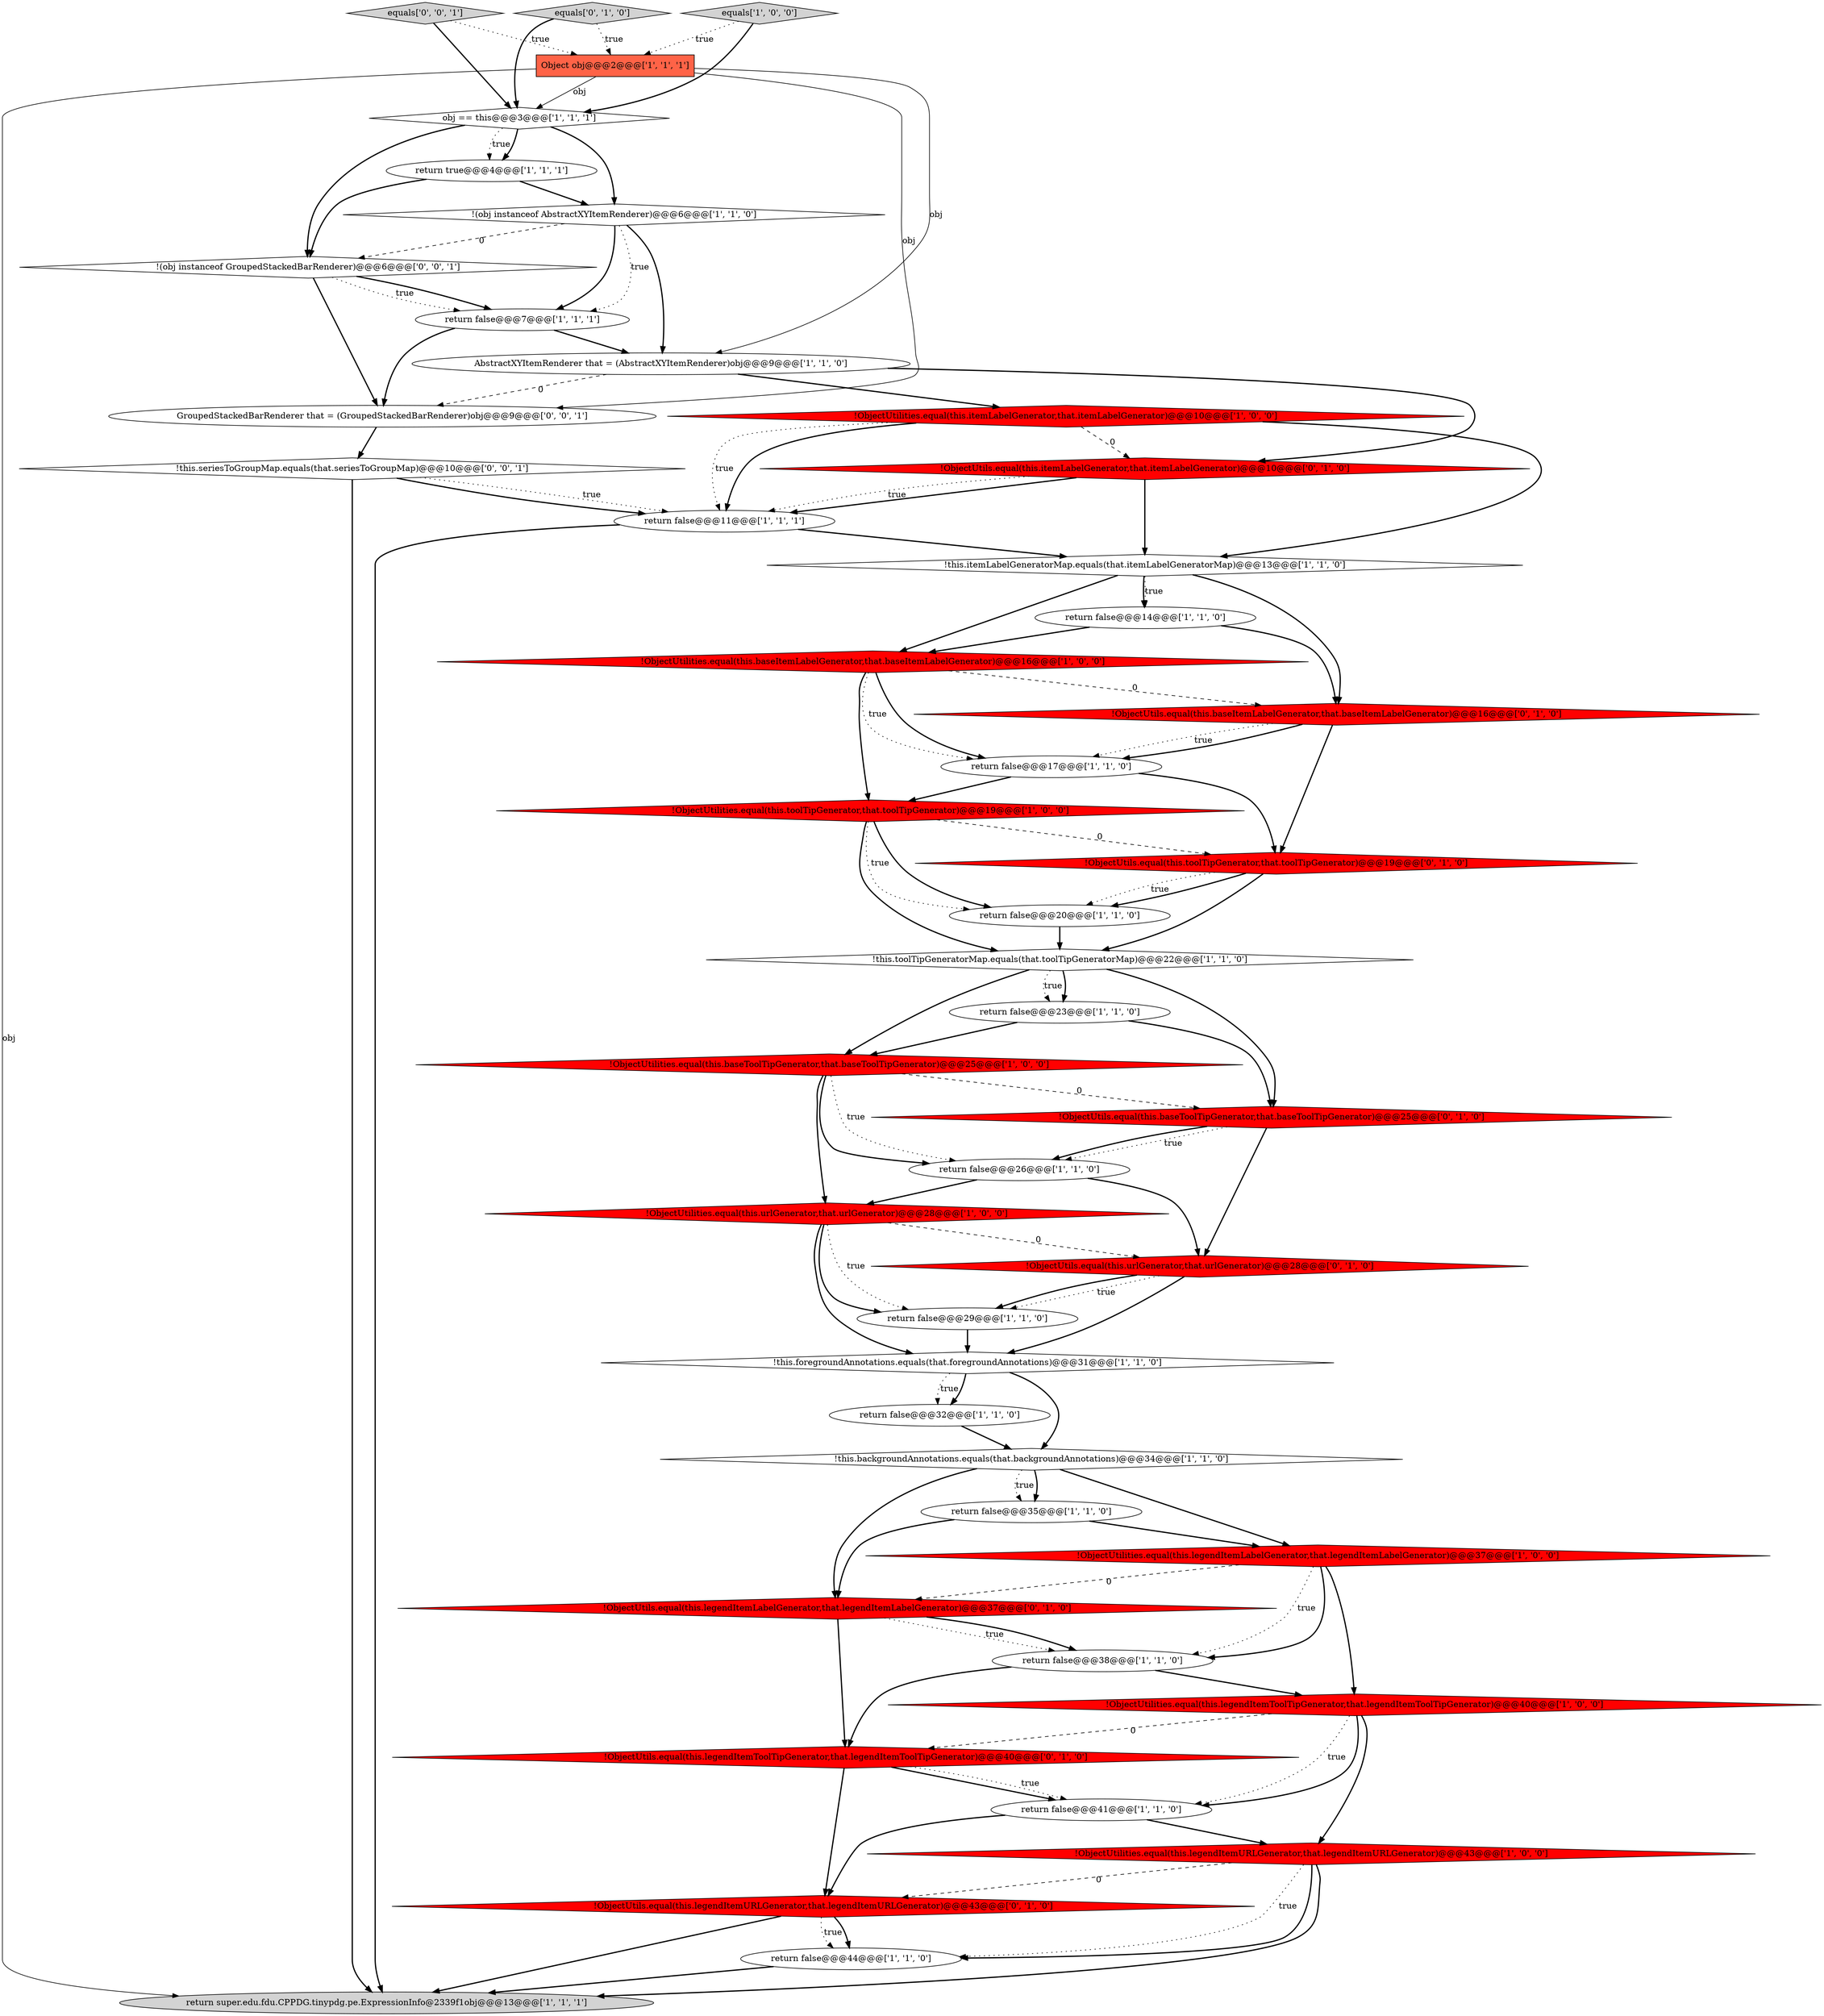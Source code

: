 digraph {
44 [style = filled, label = "equals['0', '0', '1']", fillcolor = lightgray, shape = diamond image = "AAA0AAABBB3BBB"];
22 [style = filled, label = "return true@@@4@@@['1', '1', '1']", fillcolor = white, shape = ellipse image = "AAA0AAABBB1BBB"];
19 [style = filled, label = "!ObjectUtilities.equal(this.baseToolTipGenerator,that.baseToolTipGenerator)@@@25@@@['1', '0', '0']", fillcolor = red, shape = diamond image = "AAA1AAABBB1BBB"];
11 [style = filled, label = "equals['1', '0', '0']", fillcolor = lightgray, shape = diamond image = "AAA0AAABBB1BBB"];
10 [style = filled, label = "return false@@@44@@@['1', '1', '0']", fillcolor = white, shape = ellipse image = "AAA0AAABBB1BBB"];
9 [style = filled, label = "return false@@@29@@@['1', '1', '0']", fillcolor = white, shape = ellipse image = "AAA0AAABBB1BBB"];
18 [style = filled, label = "return false@@@26@@@['1', '1', '0']", fillcolor = white, shape = ellipse image = "AAA0AAABBB1BBB"];
30 [style = filled, label = "return false@@@38@@@['1', '1', '0']", fillcolor = white, shape = ellipse image = "AAA0AAABBB1BBB"];
37 [style = filled, label = "!ObjectUtils.equal(this.toolTipGenerator,that.toolTipGenerator)@@@19@@@['0', '1', '0']", fillcolor = red, shape = diamond image = "AAA1AAABBB2BBB"];
27 [style = filled, label = "!ObjectUtilities.equal(this.itemLabelGenerator,that.itemLabelGenerator)@@@10@@@['1', '0', '0']", fillcolor = red, shape = diamond image = "AAA1AAABBB1BBB"];
29 [style = filled, label = "!ObjectUtilities.equal(this.toolTipGenerator,that.toolTipGenerator)@@@19@@@['1', '0', '0']", fillcolor = red, shape = diamond image = "AAA1AAABBB1BBB"];
4 [style = filled, label = "!this.foregroundAnnotations.equals(that.foregroundAnnotations)@@@31@@@['1', '1', '0']", fillcolor = white, shape = diamond image = "AAA0AAABBB1BBB"];
24 [style = filled, label = "return false@@@32@@@['1', '1', '0']", fillcolor = white, shape = ellipse image = "AAA0AAABBB1BBB"];
38 [style = filled, label = "!ObjectUtils.equal(this.legendItemURLGenerator,that.legendItemURLGenerator)@@@43@@@['0', '1', '0']", fillcolor = red, shape = diamond image = "AAA1AAABBB2BBB"];
41 [style = filled, label = "!this.seriesToGroupMap.equals(that.seriesToGroupMap)@@@10@@@['0', '0', '1']", fillcolor = white, shape = diamond image = "AAA0AAABBB3BBB"];
3 [style = filled, label = "return false@@@20@@@['1', '1', '0']", fillcolor = white, shape = ellipse image = "AAA0AAABBB1BBB"];
1 [style = filled, label = "Object obj@@@2@@@['1', '1', '1']", fillcolor = tomato, shape = box image = "AAA0AAABBB1BBB"];
39 [style = filled, label = "!ObjectUtils.equal(this.legendItemLabelGenerator,that.legendItemLabelGenerator)@@@37@@@['0', '1', '0']", fillcolor = red, shape = diamond image = "AAA1AAABBB2BBB"];
43 [style = filled, label = "GroupedStackedBarRenderer that = (GroupedStackedBarRenderer)obj@@@9@@@['0', '0', '1']", fillcolor = white, shape = ellipse image = "AAA0AAABBB3BBB"];
20 [style = filled, label = "!ObjectUtilities.equal(this.legendItemToolTipGenerator,that.legendItemToolTipGenerator)@@@40@@@['1', '0', '0']", fillcolor = red, shape = diamond image = "AAA1AAABBB1BBB"];
5 [style = filled, label = "!ObjectUtilities.equal(this.legendItemURLGenerator,that.legendItemURLGenerator)@@@43@@@['1', '0', '0']", fillcolor = red, shape = diamond image = "AAA1AAABBB1BBB"];
2 [style = filled, label = "return false@@@14@@@['1', '1', '0']", fillcolor = white, shape = ellipse image = "AAA0AAABBB1BBB"];
14 [style = filled, label = "!ObjectUtilities.equal(this.legendItemLabelGenerator,that.legendItemLabelGenerator)@@@37@@@['1', '0', '0']", fillcolor = red, shape = diamond image = "AAA1AAABBB1BBB"];
28 [style = filled, label = "!ObjectUtilities.equal(this.urlGenerator,that.urlGenerator)@@@28@@@['1', '0', '0']", fillcolor = red, shape = diamond image = "AAA1AAABBB1BBB"];
31 [style = filled, label = "return super.edu.fdu.CPPDG.tinypdg.pe.ExpressionInfo@2339f1obj@@@13@@@['1', '1', '1']", fillcolor = lightgray, shape = ellipse image = "AAA0AAABBB1BBB"];
15 [style = filled, label = "return false@@@11@@@['1', '1', '1']", fillcolor = white, shape = ellipse image = "AAA0AAABBB1BBB"];
33 [style = filled, label = "!ObjectUtils.equal(this.urlGenerator,that.urlGenerator)@@@28@@@['0', '1', '0']", fillcolor = red, shape = diamond image = "AAA1AAABBB2BBB"];
0 [style = filled, label = "!this.itemLabelGeneratorMap.equals(that.itemLabelGeneratorMap)@@@13@@@['1', '1', '0']", fillcolor = white, shape = diamond image = "AAA0AAABBB1BBB"];
8 [style = filled, label = "obj == this@@@3@@@['1', '1', '1']", fillcolor = white, shape = diamond image = "AAA0AAABBB1BBB"];
40 [style = filled, label = "!ObjectUtils.equal(this.itemLabelGenerator,that.itemLabelGenerator)@@@10@@@['0', '1', '0']", fillcolor = red, shape = diamond image = "AAA1AAABBB2BBB"];
35 [style = filled, label = "!ObjectUtils.equal(this.legendItemToolTipGenerator,that.legendItemToolTipGenerator)@@@40@@@['0', '1', '0']", fillcolor = red, shape = diamond image = "AAA1AAABBB2BBB"];
32 [style = filled, label = "!ObjectUtils.equal(this.baseToolTipGenerator,that.baseToolTipGenerator)@@@25@@@['0', '1', '0']", fillcolor = red, shape = diamond image = "AAA1AAABBB2BBB"];
6 [style = filled, label = "return false@@@35@@@['1', '1', '0']", fillcolor = white, shape = ellipse image = "AAA0AAABBB1BBB"];
16 [style = filled, label = "!ObjectUtilities.equal(this.baseItemLabelGenerator,that.baseItemLabelGenerator)@@@16@@@['1', '0', '0']", fillcolor = red, shape = diamond image = "AAA1AAABBB1BBB"];
13 [style = filled, label = "return false@@@23@@@['1', '1', '0']", fillcolor = white, shape = ellipse image = "AAA0AAABBB1BBB"];
26 [style = filled, label = "!this.backgroundAnnotations.equals(that.backgroundAnnotations)@@@34@@@['1', '1', '0']", fillcolor = white, shape = diamond image = "AAA0AAABBB1BBB"];
36 [style = filled, label = "equals['0', '1', '0']", fillcolor = lightgray, shape = diamond image = "AAA0AAABBB2BBB"];
7 [style = filled, label = "return false@@@17@@@['1', '1', '0']", fillcolor = white, shape = ellipse image = "AAA0AAABBB1BBB"];
12 [style = filled, label = "!(obj instanceof AbstractXYItemRenderer)@@@6@@@['1', '1', '0']", fillcolor = white, shape = diamond image = "AAA0AAABBB1BBB"];
21 [style = filled, label = "return false@@@7@@@['1', '1', '1']", fillcolor = white, shape = ellipse image = "AAA0AAABBB1BBB"];
42 [style = filled, label = "!(obj instanceof GroupedStackedBarRenderer)@@@6@@@['0', '0', '1']", fillcolor = white, shape = diamond image = "AAA0AAABBB3BBB"];
23 [style = filled, label = "!this.toolTipGeneratorMap.equals(that.toolTipGeneratorMap)@@@22@@@['1', '1', '0']", fillcolor = white, shape = diamond image = "AAA0AAABBB1BBB"];
25 [style = filled, label = "AbstractXYItemRenderer that = (AbstractXYItemRenderer)obj@@@9@@@['1', '1', '0']", fillcolor = white, shape = ellipse image = "AAA0AAABBB1BBB"];
17 [style = filled, label = "return false@@@41@@@['1', '1', '0']", fillcolor = white, shape = ellipse image = "AAA0AAABBB1BBB"];
34 [style = filled, label = "!ObjectUtils.equal(this.baseItemLabelGenerator,that.baseItemLabelGenerator)@@@16@@@['0', '1', '0']", fillcolor = red, shape = diamond image = "AAA1AAABBB2BBB"];
41->15 [style = dotted, label="true"];
44->8 [style = bold, label=""];
41->15 [style = bold, label=""];
30->20 [style = bold, label=""];
11->1 [style = dotted, label="true"];
21->43 [style = bold, label=""];
16->7 [style = bold, label=""];
37->3 [style = dotted, label="true"];
40->15 [style = bold, label=""];
28->9 [style = bold, label=""];
25->43 [style = dashed, label="0"];
38->31 [style = bold, label=""];
27->15 [style = dotted, label="true"];
12->21 [style = dotted, label="true"];
27->15 [style = bold, label=""];
37->3 [style = bold, label=""];
29->37 [style = dashed, label="0"];
17->38 [style = bold, label=""];
16->7 [style = dotted, label="true"];
20->35 [style = dashed, label="0"];
23->13 [style = bold, label=""];
15->0 [style = bold, label=""];
8->22 [style = dotted, label="true"];
1->8 [style = solid, label="obj"];
4->24 [style = dotted, label="true"];
19->28 [style = bold, label=""];
32->18 [style = bold, label=""];
35->38 [style = bold, label=""];
42->21 [style = bold, label=""];
25->40 [style = bold, label=""];
14->20 [style = bold, label=""];
7->29 [style = bold, label=""];
2->16 [style = bold, label=""];
5->10 [style = bold, label=""];
17->5 [style = bold, label=""];
28->33 [style = dashed, label="0"];
19->18 [style = bold, label=""];
13->32 [style = bold, label=""];
14->30 [style = bold, label=""];
10->31 [style = bold, label=""];
27->0 [style = bold, label=""];
12->21 [style = bold, label=""];
44->1 [style = dotted, label="true"];
16->29 [style = bold, label=""];
2->34 [style = bold, label=""];
26->14 [style = bold, label=""];
40->0 [style = bold, label=""];
7->37 [style = bold, label=""];
34->7 [style = dotted, label="true"];
21->25 [style = bold, label=""];
29->23 [style = bold, label=""];
26->6 [style = bold, label=""];
18->28 [style = bold, label=""];
8->22 [style = bold, label=""];
25->27 [style = bold, label=""];
0->34 [style = bold, label=""];
16->34 [style = dashed, label="0"];
3->23 [style = bold, label=""];
15->31 [style = bold, label=""];
39->35 [style = bold, label=""];
28->9 [style = dotted, label="true"];
35->17 [style = bold, label=""];
1->25 [style = solid, label="obj"];
1->43 [style = solid, label="obj"];
11->8 [style = bold, label=""];
26->6 [style = dotted, label="true"];
5->38 [style = dashed, label="0"];
19->32 [style = dashed, label="0"];
40->15 [style = dotted, label="true"];
6->39 [style = bold, label=""];
27->40 [style = dashed, label="0"];
22->42 [style = bold, label=""];
38->10 [style = dotted, label="true"];
0->16 [style = bold, label=""];
32->18 [style = dotted, label="true"];
4->24 [style = bold, label=""];
20->17 [style = dotted, label="true"];
5->10 [style = dotted, label="true"];
33->4 [style = bold, label=""];
18->33 [style = bold, label=""];
19->18 [style = dotted, label="true"];
23->32 [style = bold, label=""];
14->39 [style = dashed, label="0"];
39->30 [style = dotted, label="true"];
33->9 [style = dotted, label="true"];
32->33 [style = bold, label=""];
14->30 [style = dotted, label="true"];
24->26 [style = bold, label=""];
13->19 [style = bold, label=""];
12->42 [style = dashed, label="0"];
30->35 [style = bold, label=""];
23->19 [style = bold, label=""];
23->13 [style = dotted, label="true"];
36->8 [style = bold, label=""];
43->41 [style = bold, label=""];
41->31 [style = bold, label=""];
29->3 [style = dotted, label="true"];
8->12 [style = bold, label=""];
36->1 [style = dotted, label="true"];
20->17 [style = bold, label=""];
42->43 [style = bold, label=""];
38->10 [style = bold, label=""];
9->4 [style = bold, label=""];
29->3 [style = bold, label=""];
0->2 [style = bold, label=""];
4->26 [style = bold, label=""];
34->7 [style = bold, label=""];
37->23 [style = bold, label=""];
33->9 [style = bold, label=""];
26->39 [style = bold, label=""];
20->5 [style = bold, label=""];
39->30 [style = bold, label=""];
6->14 [style = bold, label=""];
8->42 [style = bold, label=""];
5->31 [style = bold, label=""];
34->37 [style = bold, label=""];
1->31 [style = solid, label="obj"];
22->12 [style = bold, label=""];
12->25 [style = bold, label=""];
35->17 [style = dotted, label="true"];
0->2 [style = dotted, label="true"];
42->21 [style = dotted, label="true"];
28->4 [style = bold, label=""];
}
